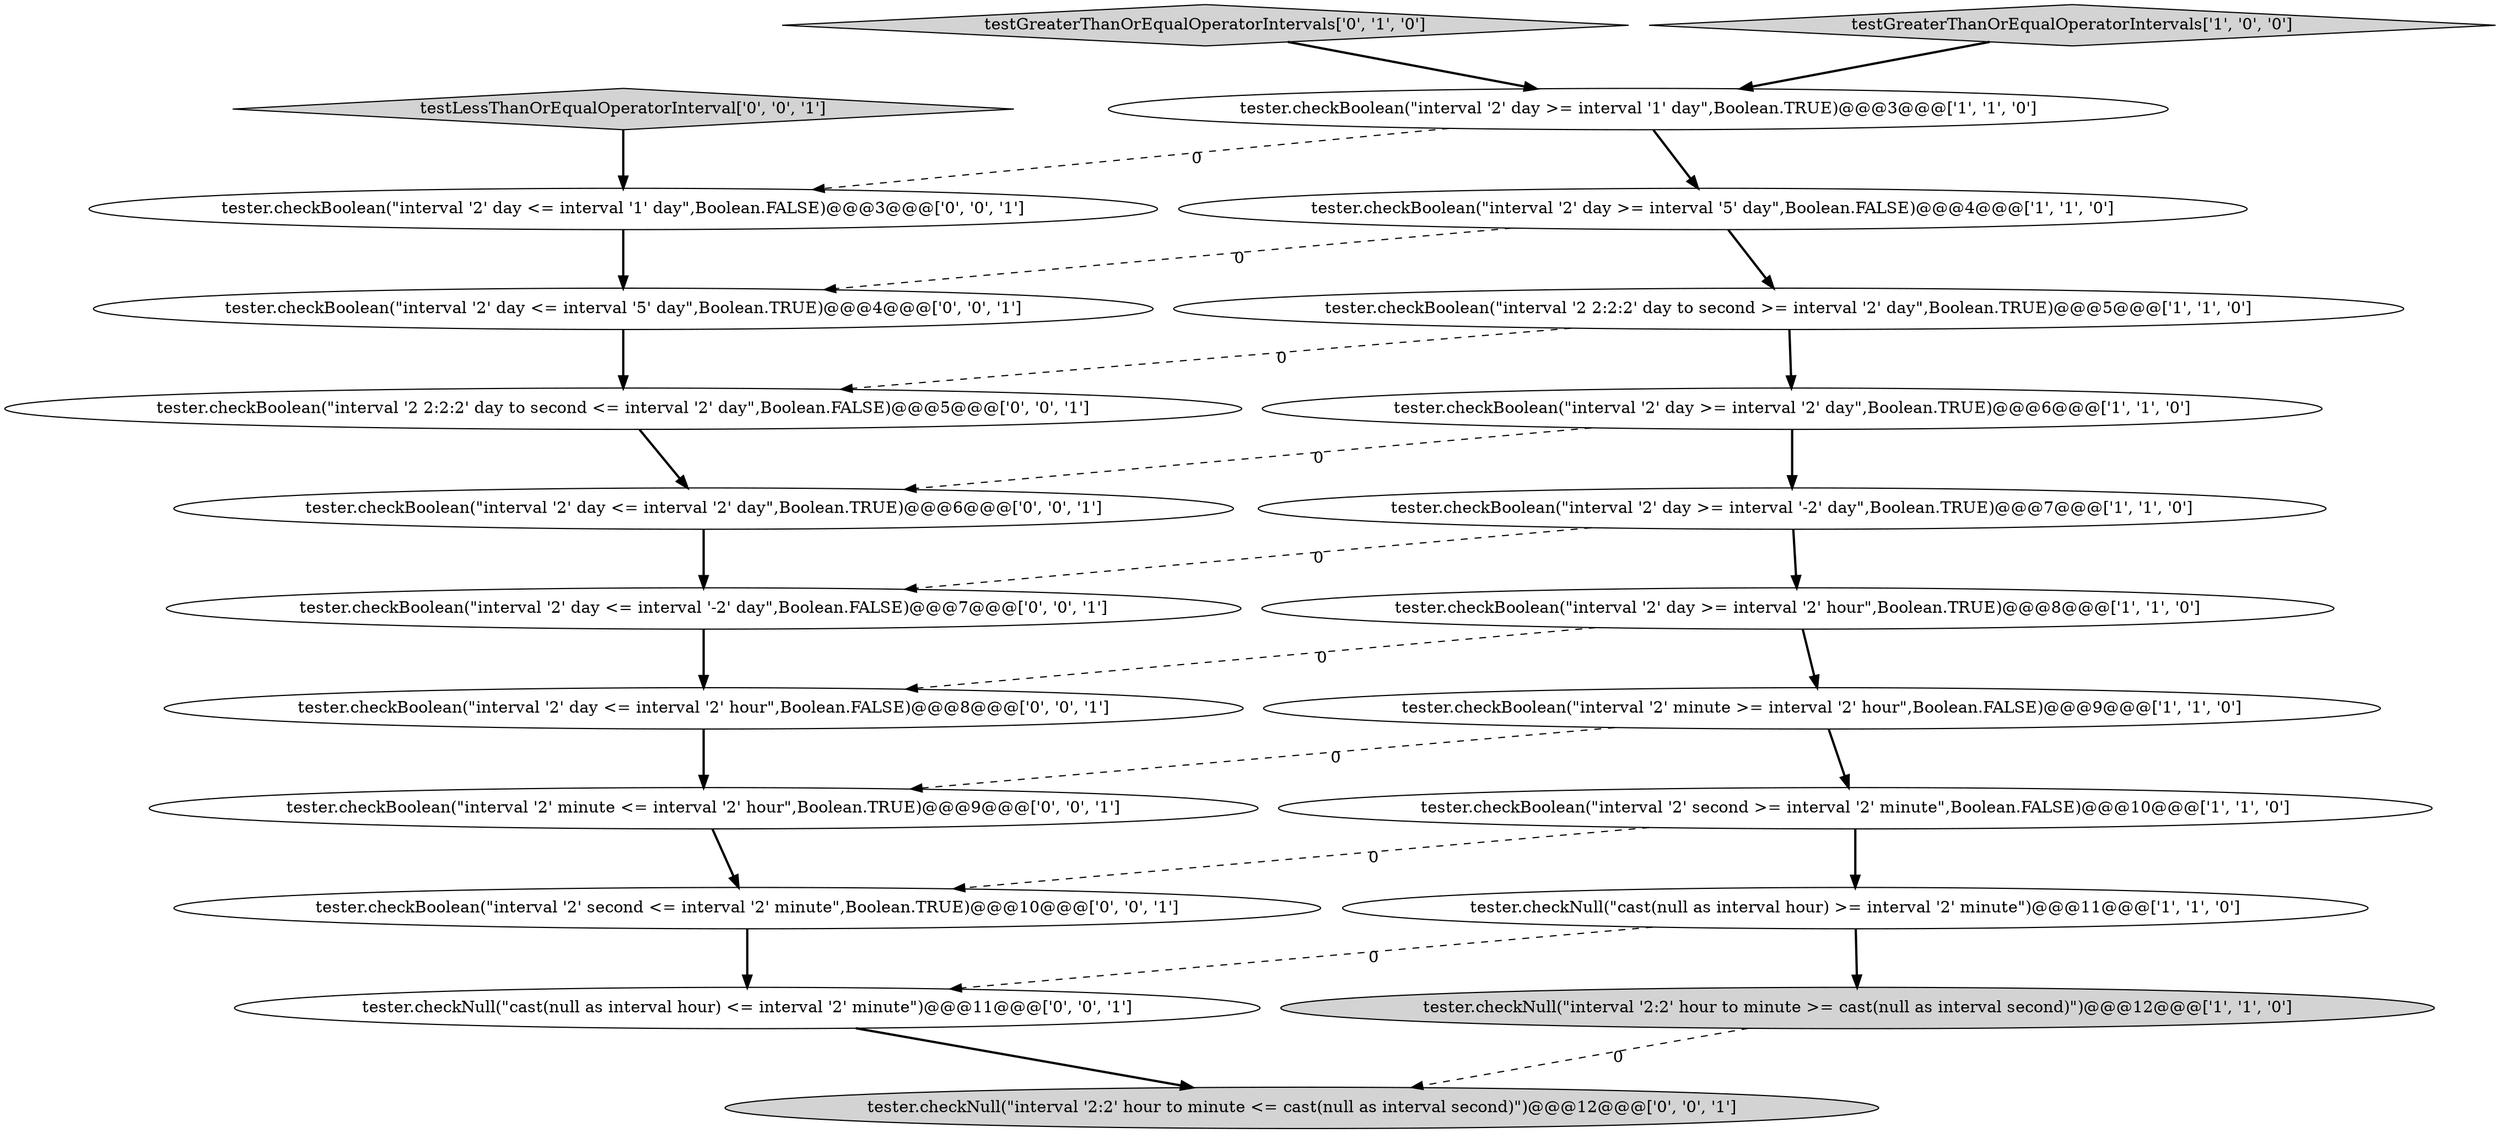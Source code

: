 digraph {
22 [style = filled, label = "tester.checkBoolean(\"interval '2' second <= interval '2' minute\",Boolean.TRUE)@@@10@@@['0', '0', '1']", fillcolor = white, shape = ellipse image = "AAA0AAABBB3BBB"];
7 [style = filled, label = "tester.checkNull(\"interval '2:2' hour to minute >= cast(null as interval second)\")@@@12@@@['1', '1', '0']", fillcolor = lightgray, shape = ellipse image = "AAA0AAABBB1BBB"];
19 [style = filled, label = "tester.checkBoolean(\"interval '2' day <= interval '2' day\",Boolean.TRUE)@@@6@@@['0', '0', '1']", fillcolor = white, shape = ellipse image = "AAA0AAABBB3BBB"];
8 [style = filled, label = "tester.checkBoolean(\"interval '2' day >= interval '-2' day\",Boolean.TRUE)@@@7@@@['1', '1', '0']", fillcolor = white, shape = ellipse image = "AAA0AAABBB1BBB"];
18 [style = filled, label = "tester.checkBoolean(\"interval '2 2:2:2' day to second <= interval '2' day\",Boolean.FALSE)@@@5@@@['0', '0', '1']", fillcolor = white, shape = ellipse image = "AAA0AAABBB3BBB"];
21 [style = filled, label = "tester.checkNull(\"cast(null as interval hour) <= interval '2' minute\")@@@11@@@['0', '0', '1']", fillcolor = white, shape = ellipse image = "AAA0AAABBB3BBB"];
14 [style = filled, label = "testLessThanOrEqualOperatorInterval['0', '0', '1']", fillcolor = lightgray, shape = diamond image = "AAA0AAABBB3BBB"];
16 [style = filled, label = "tester.checkBoolean(\"interval '2' day <= interval '2' hour\",Boolean.FALSE)@@@8@@@['0', '0', '1']", fillcolor = white, shape = ellipse image = "AAA0AAABBB3BBB"];
1 [style = filled, label = "tester.checkBoolean(\"interval '2' day >= interval '2' day\",Boolean.TRUE)@@@6@@@['1', '1', '0']", fillcolor = white, shape = ellipse image = "AAA0AAABBB1BBB"];
0 [style = filled, label = "tester.checkBoolean(\"interval '2 2:2:2' day to second >= interval '2' day\",Boolean.TRUE)@@@5@@@['1', '1', '0']", fillcolor = white, shape = ellipse image = "AAA0AAABBB1BBB"];
2 [style = filled, label = "tester.checkBoolean(\"interval '2' day >= interval '5' day\",Boolean.FALSE)@@@4@@@['1', '1', '0']", fillcolor = white, shape = ellipse image = "AAA0AAABBB1BBB"];
13 [style = filled, label = "tester.checkNull(\"interval '2:2' hour to minute <= cast(null as interval second)\")@@@12@@@['0', '0', '1']", fillcolor = lightgray, shape = ellipse image = "AAA0AAABBB3BBB"];
11 [style = filled, label = "testGreaterThanOrEqualOperatorIntervals['0', '1', '0']", fillcolor = lightgray, shape = diamond image = "AAA0AAABBB2BBB"];
3 [style = filled, label = "tester.checkBoolean(\"interval '2' minute >= interval '2' hour\",Boolean.FALSE)@@@9@@@['1', '1', '0']", fillcolor = white, shape = ellipse image = "AAA0AAABBB1BBB"];
12 [style = filled, label = "tester.checkBoolean(\"interval '2' minute <= interval '2' hour\",Boolean.TRUE)@@@9@@@['0', '0', '1']", fillcolor = white, shape = ellipse image = "AAA0AAABBB3BBB"];
20 [style = filled, label = "tester.checkBoolean(\"interval '2' day <= interval '-2' day\",Boolean.FALSE)@@@7@@@['0', '0', '1']", fillcolor = white, shape = ellipse image = "AAA0AAABBB3BBB"];
15 [style = filled, label = "tester.checkBoolean(\"interval '2' day <= interval '5' day\",Boolean.TRUE)@@@4@@@['0', '0', '1']", fillcolor = white, shape = ellipse image = "AAA0AAABBB3BBB"];
5 [style = filled, label = "tester.checkBoolean(\"interval '2' day >= interval '1' day\",Boolean.TRUE)@@@3@@@['1', '1', '0']", fillcolor = white, shape = ellipse image = "AAA0AAABBB1BBB"];
4 [style = filled, label = "tester.checkNull(\"cast(null as interval hour) >= interval '2' minute\")@@@11@@@['1', '1', '0']", fillcolor = white, shape = ellipse image = "AAA0AAABBB1BBB"];
9 [style = filled, label = "testGreaterThanOrEqualOperatorIntervals['1', '0', '0']", fillcolor = lightgray, shape = diamond image = "AAA0AAABBB1BBB"];
10 [style = filled, label = "tester.checkBoolean(\"interval '2' second >= interval '2' minute\",Boolean.FALSE)@@@10@@@['1', '1', '0']", fillcolor = white, shape = ellipse image = "AAA0AAABBB1BBB"];
6 [style = filled, label = "tester.checkBoolean(\"interval '2' day >= interval '2' hour\",Boolean.TRUE)@@@8@@@['1', '1', '0']", fillcolor = white, shape = ellipse image = "AAA0AAABBB1BBB"];
17 [style = filled, label = "tester.checkBoolean(\"interval '2' day <= interval '1' day\",Boolean.FALSE)@@@3@@@['0', '0', '1']", fillcolor = white, shape = ellipse image = "AAA0AAABBB3BBB"];
6->3 [style = bold, label=""];
1->8 [style = bold, label=""];
19->20 [style = bold, label=""];
1->19 [style = dashed, label="0"];
8->20 [style = dashed, label="0"];
18->19 [style = bold, label=""];
22->21 [style = bold, label=""];
14->17 [style = bold, label=""];
8->6 [style = bold, label=""];
10->22 [style = dashed, label="0"];
4->21 [style = dashed, label="0"];
15->18 [style = bold, label=""];
4->7 [style = bold, label=""];
2->15 [style = dashed, label="0"];
3->10 [style = bold, label=""];
11->5 [style = bold, label=""];
5->2 [style = bold, label=""];
2->0 [style = bold, label=""];
6->16 [style = dashed, label="0"];
20->16 [style = bold, label=""];
5->17 [style = dashed, label="0"];
3->12 [style = dashed, label="0"];
0->1 [style = bold, label=""];
17->15 [style = bold, label=""];
7->13 [style = dashed, label="0"];
10->4 [style = bold, label=""];
9->5 [style = bold, label=""];
0->18 [style = dashed, label="0"];
16->12 [style = bold, label=""];
12->22 [style = bold, label=""];
21->13 [style = bold, label=""];
}
